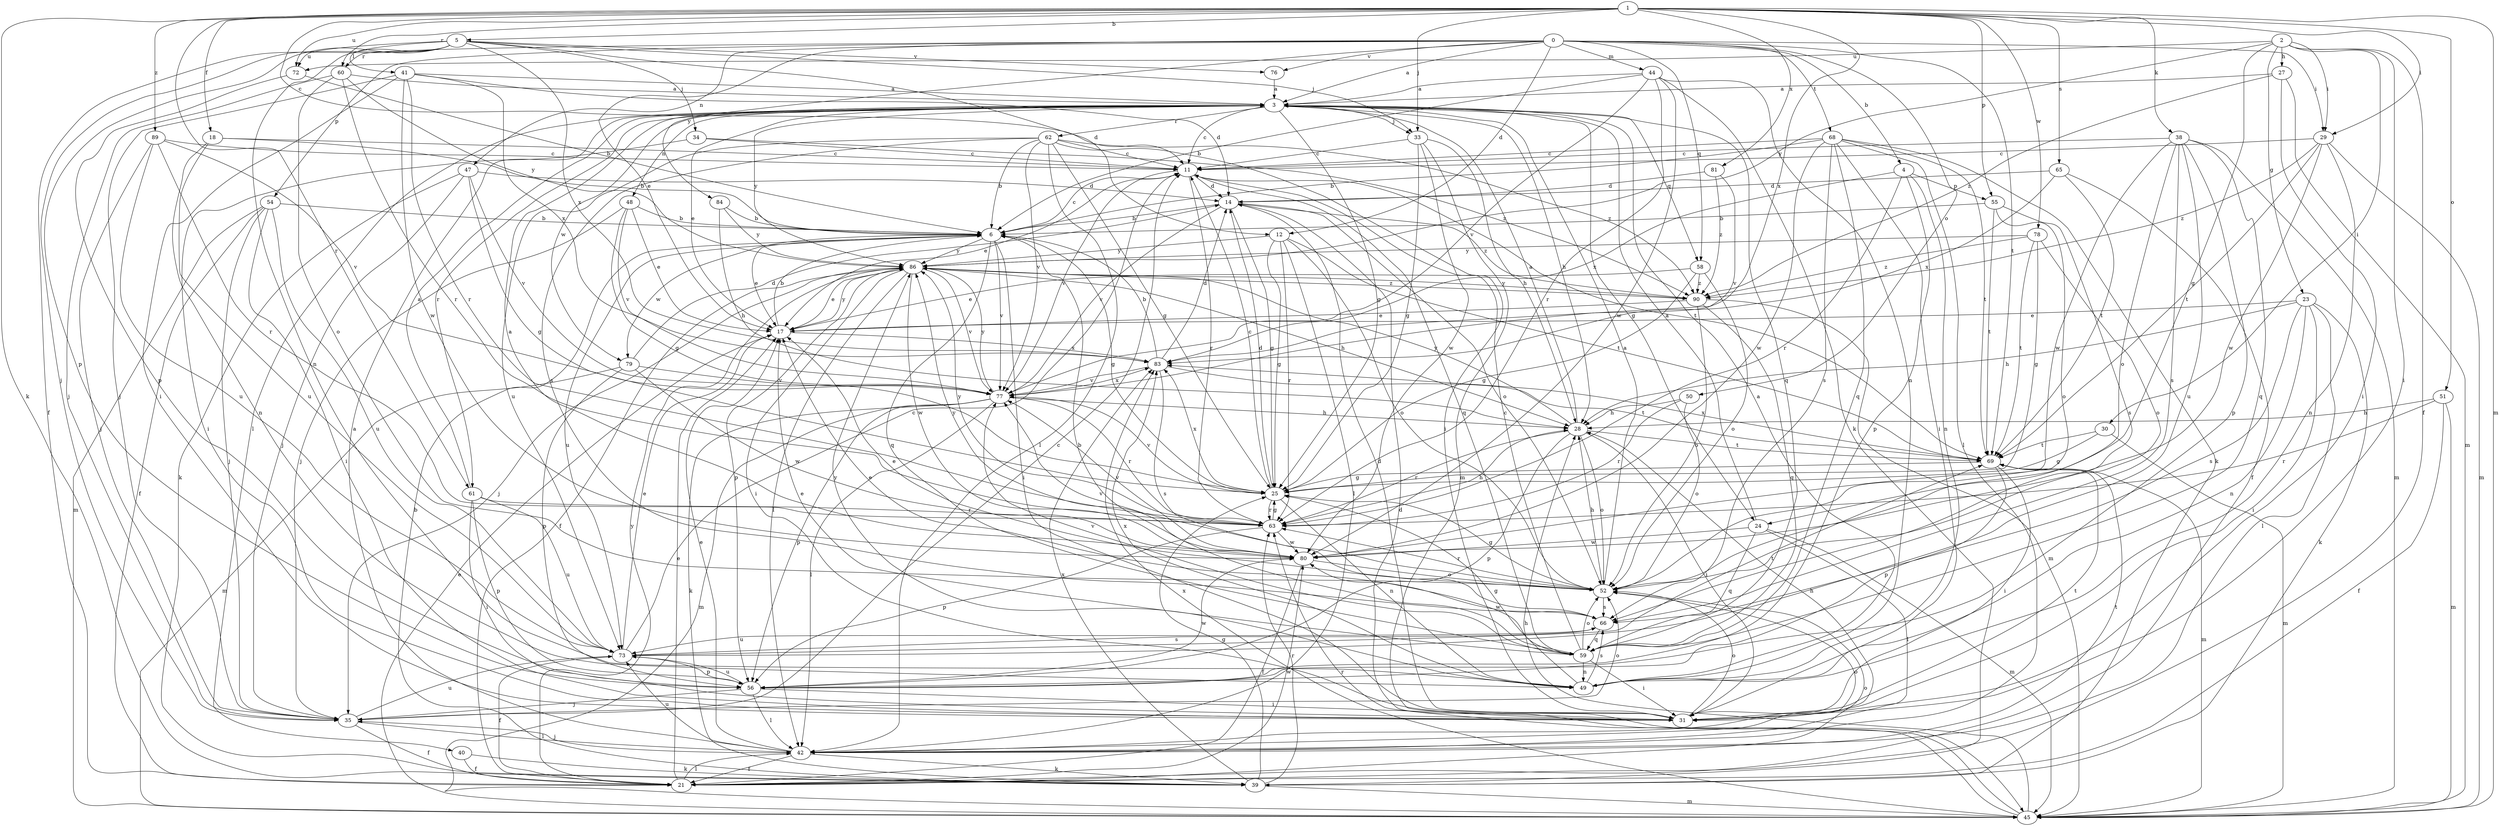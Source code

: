 strict digraph  {
0;
1;
2;
3;
4;
5;
6;
11;
12;
14;
17;
18;
21;
23;
24;
25;
27;
28;
29;
30;
31;
33;
34;
35;
38;
39;
40;
41;
42;
44;
45;
47;
48;
49;
50;
51;
52;
54;
55;
56;
58;
59;
60;
61;
62;
63;
65;
66;
68;
69;
72;
73;
76;
77;
78;
79;
80;
81;
83;
84;
86;
89;
90;
0 -> 3  [label=a];
0 -> 4  [label=b];
0 -> 12  [label=d];
0 -> 17  [label=e];
0 -> 29  [label=i];
0 -> 44  [label=m];
0 -> 47  [label=n];
0 -> 50  [label=o];
0 -> 54  [label=p];
0 -> 58  [label=q];
0 -> 60  [label=r];
0 -> 68  [label=t];
0 -> 69  [label=t];
0 -> 76  [label=v];
0 -> 84  [label=y];
1 -> 5  [label=b];
1 -> 11  [label=c];
1 -> 18  [label=f];
1 -> 29  [label=i];
1 -> 33  [label=j];
1 -> 38  [label=k];
1 -> 39  [label=k];
1 -> 45  [label=m];
1 -> 51  [label=o];
1 -> 55  [label=p];
1 -> 60  [label=r];
1 -> 61  [label=r];
1 -> 65  [label=s];
1 -> 72  [label=u];
1 -> 78  [label=w];
1 -> 81  [label=x];
1 -> 83  [label=x];
1 -> 89  [label=z];
2 -> 21  [label=f];
2 -> 23  [label=g];
2 -> 24  [label=g];
2 -> 27  [label=h];
2 -> 29  [label=i];
2 -> 30  [label=i];
2 -> 31  [label=i];
2 -> 72  [label=u];
2 -> 86  [label=y];
3 -> 11  [label=c];
3 -> 17  [label=e];
3 -> 24  [label=g];
3 -> 25  [label=g];
3 -> 28  [label=h];
3 -> 33  [label=j];
3 -> 40  [label=l];
3 -> 48  [label=n];
3 -> 58  [label=q];
3 -> 59  [label=q];
3 -> 61  [label=r];
3 -> 62  [label=r];
3 -> 79  [label=w];
3 -> 86  [label=y];
4 -> 49  [label=n];
4 -> 55  [label=p];
4 -> 56  [label=p];
4 -> 63  [label=r];
4 -> 83  [label=x];
5 -> 12  [label=d];
5 -> 21  [label=f];
5 -> 33  [label=j];
5 -> 34  [label=j];
5 -> 35  [label=j];
5 -> 41  [label=l];
5 -> 49  [label=n];
5 -> 56  [label=p];
5 -> 72  [label=u];
5 -> 76  [label=v];
5 -> 83  [label=x];
6 -> 11  [label=c];
6 -> 17  [label=e];
6 -> 25  [label=g];
6 -> 31  [label=i];
6 -> 59  [label=q];
6 -> 73  [label=u];
6 -> 77  [label=v];
6 -> 79  [label=w];
6 -> 86  [label=y];
11 -> 14  [label=d];
11 -> 17  [label=e];
11 -> 59  [label=q];
11 -> 63  [label=r];
11 -> 69  [label=t];
11 -> 77  [label=v];
12 -> 25  [label=g];
12 -> 42  [label=l];
12 -> 52  [label=o];
12 -> 63  [label=r];
12 -> 69  [label=t];
12 -> 86  [label=y];
14 -> 6  [label=b];
14 -> 25  [label=g];
14 -> 52  [label=o];
14 -> 77  [label=v];
14 -> 90  [label=z];
17 -> 6  [label=b];
17 -> 83  [label=x];
17 -> 86  [label=y];
18 -> 6  [label=b];
18 -> 11  [label=c];
18 -> 49  [label=n];
18 -> 73  [label=u];
21 -> 17  [label=e];
21 -> 42  [label=l];
21 -> 52  [label=o];
21 -> 80  [label=w];
21 -> 86  [label=y];
23 -> 17  [label=e];
23 -> 28  [label=h];
23 -> 31  [label=i];
23 -> 39  [label=k];
23 -> 42  [label=l];
23 -> 49  [label=n];
23 -> 66  [label=s];
24 -> 3  [label=a];
24 -> 42  [label=l];
24 -> 45  [label=m];
24 -> 59  [label=q];
24 -> 80  [label=w];
25 -> 11  [label=c];
25 -> 14  [label=d];
25 -> 49  [label=n];
25 -> 63  [label=r];
25 -> 77  [label=v];
25 -> 83  [label=x];
27 -> 3  [label=a];
27 -> 31  [label=i];
27 -> 45  [label=m];
27 -> 90  [label=z];
28 -> 3  [label=a];
28 -> 31  [label=i];
28 -> 52  [label=o];
28 -> 56  [label=p];
28 -> 63  [label=r];
28 -> 69  [label=t];
28 -> 86  [label=y];
29 -> 11  [label=c];
29 -> 45  [label=m];
29 -> 49  [label=n];
29 -> 69  [label=t];
29 -> 80  [label=w];
29 -> 90  [label=z];
30 -> 25  [label=g];
30 -> 45  [label=m];
30 -> 69  [label=t];
31 -> 14  [label=d];
31 -> 52  [label=o];
31 -> 69  [label=t];
33 -> 11  [label=c];
33 -> 25  [label=g];
33 -> 28  [label=h];
33 -> 45  [label=m];
33 -> 80  [label=w];
34 -> 11  [label=c];
34 -> 31  [label=i];
34 -> 90  [label=z];
35 -> 11  [label=c];
35 -> 21  [label=f];
35 -> 42  [label=l];
35 -> 52  [label=o];
35 -> 73  [label=u];
38 -> 11  [label=c];
38 -> 45  [label=m];
38 -> 52  [label=o];
38 -> 56  [label=p];
38 -> 59  [label=q];
38 -> 66  [label=s];
38 -> 73  [label=u];
38 -> 80  [label=w];
39 -> 6  [label=b];
39 -> 25  [label=g];
39 -> 45  [label=m];
39 -> 63  [label=r];
39 -> 83  [label=x];
40 -> 21  [label=f];
40 -> 39  [label=k];
41 -> 3  [label=a];
41 -> 14  [label=d];
41 -> 31  [label=i];
41 -> 35  [label=j];
41 -> 63  [label=r];
41 -> 80  [label=w];
41 -> 83  [label=x];
42 -> 3  [label=a];
42 -> 17  [label=e];
42 -> 21  [label=f];
42 -> 28  [label=h];
42 -> 35  [label=j];
42 -> 39  [label=k];
42 -> 52  [label=o];
42 -> 69  [label=t];
42 -> 73  [label=u];
44 -> 3  [label=a];
44 -> 6  [label=b];
44 -> 39  [label=k];
44 -> 49  [label=n];
44 -> 63  [label=r];
44 -> 77  [label=v];
44 -> 80  [label=w];
45 -> 14  [label=d];
45 -> 17  [label=e];
45 -> 28  [label=h];
45 -> 63  [label=r];
45 -> 83  [label=x];
47 -> 14  [label=d];
47 -> 25  [label=g];
47 -> 35  [label=j];
47 -> 39  [label=k];
47 -> 77  [label=v];
48 -> 6  [label=b];
48 -> 17  [label=e];
48 -> 25  [label=g];
48 -> 35  [label=j];
48 -> 77  [label=v];
49 -> 3  [label=a];
49 -> 25  [label=g];
49 -> 66  [label=s];
49 -> 83  [label=x];
49 -> 86  [label=y];
50 -> 28  [label=h];
50 -> 52  [label=o];
50 -> 63  [label=r];
51 -> 21  [label=f];
51 -> 28  [label=h];
51 -> 45  [label=m];
51 -> 63  [label=r];
52 -> 3  [label=a];
52 -> 17  [label=e];
52 -> 25  [label=g];
52 -> 28  [label=h];
52 -> 63  [label=r];
52 -> 66  [label=s];
52 -> 77  [label=v];
54 -> 6  [label=b];
54 -> 21  [label=f];
54 -> 31  [label=i];
54 -> 35  [label=j];
54 -> 45  [label=m];
54 -> 73  [label=u];
55 -> 6  [label=b];
55 -> 52  [label=o];
55 -> 66  [label=s];
55 -> 69  [label=t];
56 -> 31  [label=i];
56 -> 35  [label=j];
56 -> 42  [label=l];
56 -> 73  [label=u];
56 -> 80  [label=w];
58 -> 17  [label=e];
58 -> 25  [label=g];
58 -> 52  [label=o];
58 -> 90  [label=z];
59 -> 6  [label=b];
59 -> 11  [label=c];
59 -> 17  [label=e];
59 -> 31  [label=i];
59 -> 49  [label=n];
59 -> 52  [label=o];
59 -> 77  [label=v];
59 -> 80  [label=w];
60 -> 3  [label=a];
60 -> 35  [label=j];
60 -> 52  [label=o];
60 -> 63  [label=r];
60 -> 86  [label=y];
61 -> 3  [label=a];
61 -> 31  [label=i];
61 -> 56  [label=p];
61 -> 63  [label=r];
61 -> 73  [label=u];
62 -> 6  [label=b];
62 -> 11  [label=c];
62 -> 25  [label=g];
62 -> 31  [label=i];
62 -> 42  [label=l];
62 -> 66  [label=s];
62 -> 73  [label=u];
62 -> 77  [label=v];
62 -> 90  [label=z];
63 -> 25  [label=g];
63 -> 28  [label=h];
63 -> 56  [label=p];
63 -> 80  [label=w];
63 -> 86  [label=y];
65 -> 14  [label=d];
65 -> 21  [label=f];
65 -> 69  [label=t];
65 -> 83  [label=x];
66 -> 17  [label=e];
66 -> 59  [label=q];
66 -> 73  [label=u];
68 -> 6  [label=b];
68 -> 11  [label=c];
68 -> 31  [label=i];
68 -> 39  [label=k];
68 -> 42  [label=l];
68 -> 59  [label=q];
68 -> 66  [label=s];
68 -> 69  [label=t];
68 -> 80  [label=w];
69 -> 25  [label=g];
69 -> 31  [label=i];
69 -> 45  [label=m];
69 -> 56  [label=p];
69 -> 83  [label=x];
72 -> 6  [label=b];
72 -> 56  [label=p];
73 -> 11  [label=c];
73 -> 17  [label=e];
73 -> 21  [label=f];
73 -> 56  [label=p];
73 -> 66  [label=s];
73 -> 69  [label=t];
76 -> 3  [label=a];
77 -> 28  [label=h];
77 -> 39  [label=k];
77 -> 42  [label=l];
77 -> 45  [label=m];
77 -> 56  [label=p];
77 -> 63  [label=r];
77 -> 83  [label=x];
77 -> 86  [label=y];
78 -> 25  [label=g];
78 -> 52  [label=o];
78 -> 69  [label=t];
78 -> 86  [label=y];
78 -> 90  [label=z];
79 -> 14  [label=d];
79 -> 45  [label=m];
79 -> 56  [label=p];
79 -> 77  [label=v];
79 -> 80  [label=w];
80 -> 3  [label=a];
80 -> 21  [label=f];
80 -> 52  [label=o];
80 -> 77  [label=v];
80 -> 86  [label=y];
81 -> 14  [label=d];
81 -> 77  [label=v];
81 -> 90  [label=z];
83 -> 6  [label=b];
83 -> 14  [label=d];
83 -> 66  [label=s];
83 -> 69  [label=t];
83 -> 77  [label=v];
84 -> 6  [label=b];
84 -> 28  [label=h];
84 -> 86  [label=y];
86 -> 17  [label=e];
86 -> 21  [label=f];
86 -> 28  [label=h];
86 -> 31  [label=i];
86 -> 35  [label=j];
86 -> 42  [label=l];
86 -> 56  [label=p];
86 -> 77  [label=v];
86 -> 80  [label=w];
86 -> 90  [label=z];
89 -> 11  [label=c];
89 -> 35  [label=j];
89 -> 63  [label=r];
89 -> 73  [label=u];
89 -> 77  [label=v];
90 -> 17  [label=e];
90 -> 45  [label=m];
90 -> 52  [label=o];
90 -> 59  [label=q];
90 -> 86  [label=y];
}

